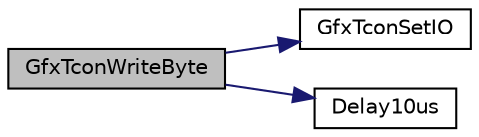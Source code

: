 digraph "GfxTconWriteByte"
{
  edge [fontname="Helvetica",fontsize="10",labelfontname="Helvetica",labelfontsize="10"];
  node [fontname="Helvetica",fontsize="10",shape=record];
  rankdir="LR";
  Node1 [label="GfxTconWriteByte",height=0.2,width=0.4,color="black", fillcolor="grey75", style="filled", fontcolor="black"];
  Node1 -> Node2 [color="midnightblue",fontsize="10",style="solid",fontname="Helvetica"];
  Node2 [label="GfxTconSetIO",height=0.2,width=0.4,color="black", fillcolor="white", style="filled",URL="$_t_c_o_n___h_x8238_8c.html#a5920bc0252f9cb0e81a5454afa2f2362"];
  Node1 -> Node3 [color="midnightblue",fontsize="10",style="solid",fontname="Helvetica"];
  Node3 [label="Delay10us",height=0.2,width=0.4,color="black", fillcolor="white", style="filled",URL="$_time_delay_8c.html#a3cb8a560bf8ae1654a16eba8ffa4b386"];
}
